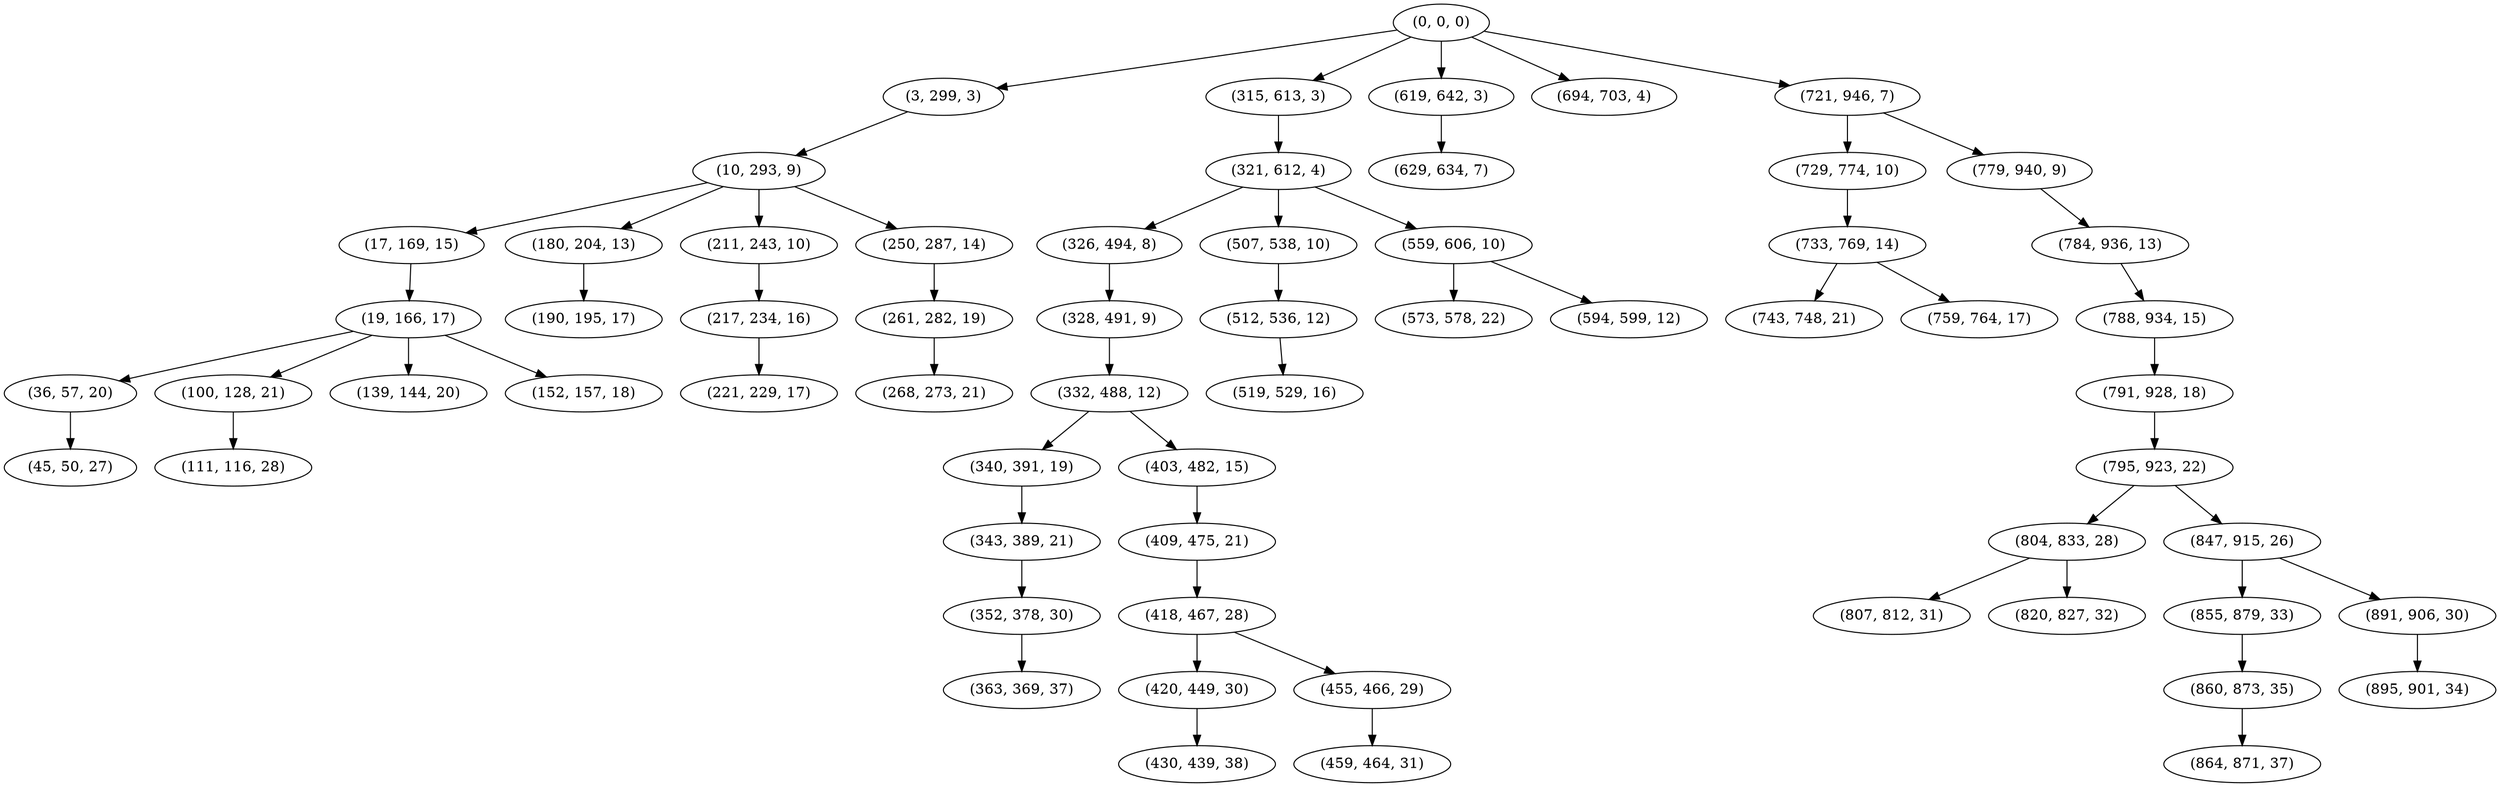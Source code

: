 digraph tree {
    "(0, 0, 0)";
    "(3, 299, 3)";
    "(10, 293, 9)";
    "(17, 169, 15)";
    "(19, 166, 17)";
    "(36, 57, 20)";
    "(45, 50, 27)";
    "(100, 128, 21)";
    "(111, 116, 28)";
    "(139, 144, 20)";
    "(152, 157, 18)";
    "(180, 204, 13)";
    "(190, 195, 17)";
    "(211, 243, 10)";
    "(217, 234, 16)";
    "(221, 229, 17)";
    "(250, 287, 14)";
    "(261, 282, 19)";
    "(268, 273, 21)";
    "(315, 613, 3)";
    "(321, 612, 4)";
    "(326, 494, 8)";
    "(328, 491, 9)";
    "(332, 488, 12)";
    "(340, 391, 19)";
    "(343, 389, 21)";
    "(352, 378, 30)";
    "(363, 369, 37)";
    "(403, 482, 15)";
    "(409, 475, 21)";
    "(418, 467, 28)";
    "(420, 449, 30)";
    "(430, 439, 38)";
    "(455, 466, 29)";
    "(459, 464, 31)";
    "(507, 538, 10)";
    "(512, 536, 12)";
    "(519, 529, 16)";
    "(559, 606, 10)";
    "(573, 578, 22)";
    "(594, 599, 12)";
    "(619, 642, 3)";
    "(629, 634, 7)";
    "(694, 703, 4)";
    "(721, 946, 7)";
    "(729, 774, 10)";
    "(733, 769, 14)";
    "(743, 748, 21)";
    "(759, 764, 17)";
    "(779, 940, 9)";
    "(784, 936, 13)";
    "(788, 934, 15)";
    "(791, 928, 18)";
    "(795, 923, 22)";
    "(804, 833, 28)";
    "(807, 812, 31)";
    "(820, 827, 32)";
    "(847, 915, 26)";
    "(855, 879, 33)";
    "(860, 873, 35)";
    "(864, 871, 37)";
    "(891, 906, 30)";
    "(895, 901, 34)";
    "(0, 0, 0)" -> "(3, 299, 3)";
    "(0, 0, 0)" -> "(315, 613, 3)";
    "(0, 0, 0)" -> "(619, 642, 3)";
    "(0, 0, 0)" -> "(694, 703, 4)";
    "(0, 0, 0)" -> "(721, 946, 7)";
    "(3, 299, 3)" -> "(10, 293, 9)";
    "(10, 293, 9)" -> "(17, 169, 15)";
    "(10, 293, 9)" -> "(180, 204, 13)";
    "(10, 293, 9)" -> "(211, 243, 10)";
    "(10, 293, 9)" -> "(250, 287, 14)";
    "(17, 169, 15)" -> "(19, 166, 17)";
    "(19, 166, 17)" -> "(36, 57, 20)";
    "(19, 166, 17)" -> "(100, 128, 21)";
    "(19, 166, 17)" -> "(139, 144, 20)";
    "(19, 166, 17)" -> "(152, 157, 18)";
    "(36, 57, 20)" -> "(45, 50, 27)";
    "(100, 128, 21)" -> "(111, 116, 28)";
    "(180, 204, 13)" -> "(190, 195, 17)";
    "(211, 243, 10)" -> "(217, 234, 16)";
    "(217, 234, 16)" -> "(221, 229, 17)";
    "(250, 287, 14)" -> "(261, 282, 19)";
    "(261, 282, 19)" -> "(268, 273, 21)";
    "(315, 613, 3)" -> "(321, 612, 4)";
    "(321, 612, 4)" -> "(326, 494, 8)";
    "(321, 612, 4)" -> "(507, 538, 10)";
    "(321, 612, 4)" -> "(559, 606, 10)";
    "(326, 494, 8)" -> "(328, 491, 9)";
    "(328, 491, 9)" -> "(332, 488, 12)";
    "(332, 488, 12)" -> "(340, 391, 19)";
    "(332, 488, 12)" -> "(403, 482, 15)";
    "(340, 391, 19)" -> "(343, 389, 21)";
    "(343, 389, 21)" -> "(352, 378, 30)";
    "(352, 378, 30)" -> "(363, 369, 37)";
    "(403, 482, 15)" -> "(409, 475, 21)";
    "(409, 475, 21)" -> "(418, 467, 28)";
    "(418, 467, 28)" -> "(420, 449, 30)";
    "(418, 467, 28)" -> "(455, 466, 29)";
    "(420, 449, 30)" -> "(430, 439, 38)";
    "(455, 466, 29)" -> "(459, 464, 31)";
    "(507, 538, 10)" -> "(512, 536, 12)";
    "(512, 536, 12)" -> "(519, 529, 16)";
    "(559, 606, 10)" -> "(573, 578, 22)";
    "(559, 606, 10)" -> "(594, 599, 12)";
    "(619, 642, 3)" -> "(629, 634, 7)";
    "(721, 946, 7)" -> "(729, 774, 10)";
    "(721, 946, 7)" -> "(779, 940, 9)";
    "(729, 774, 10)" -> "(733, 769, 14)";
    "(733, 769, 14)" -> "(743, 748, 21)";
    "(733, 769, 14)" -> "(759, 764, 17)";
    "(779, 940, 9)" -> "(784, 936, 13)";
    "(784, 936, 13)" -> "(788, 934, 15)";
    "(788, 934, 15)" -> "(791, 928, 18)";
    "(791, 928, 18)" -> "(795, 923, 22)";
    "(795, 923, 22)" -> "(804, 833, 28)";
    "(795, 923, 22)" -> "(847, 915, 26)";
    "(804, 833, 28)" -> "(807, 812, 31)";
    "(804, 833, 28)" -> "(820, 827, 32)";
    "(847, 915, 26)" -> "(855, 879, 33)";
    "(847, 915, 26)" -> "(891, 906, 30)";
    "(855, 879, 33)" -> "(860, 873, 35)";
    "(860, 873, 35)" -> "(864, 871, 37)";
    "(891, 906, 30)" -> "(895, 901, 34)";
}
